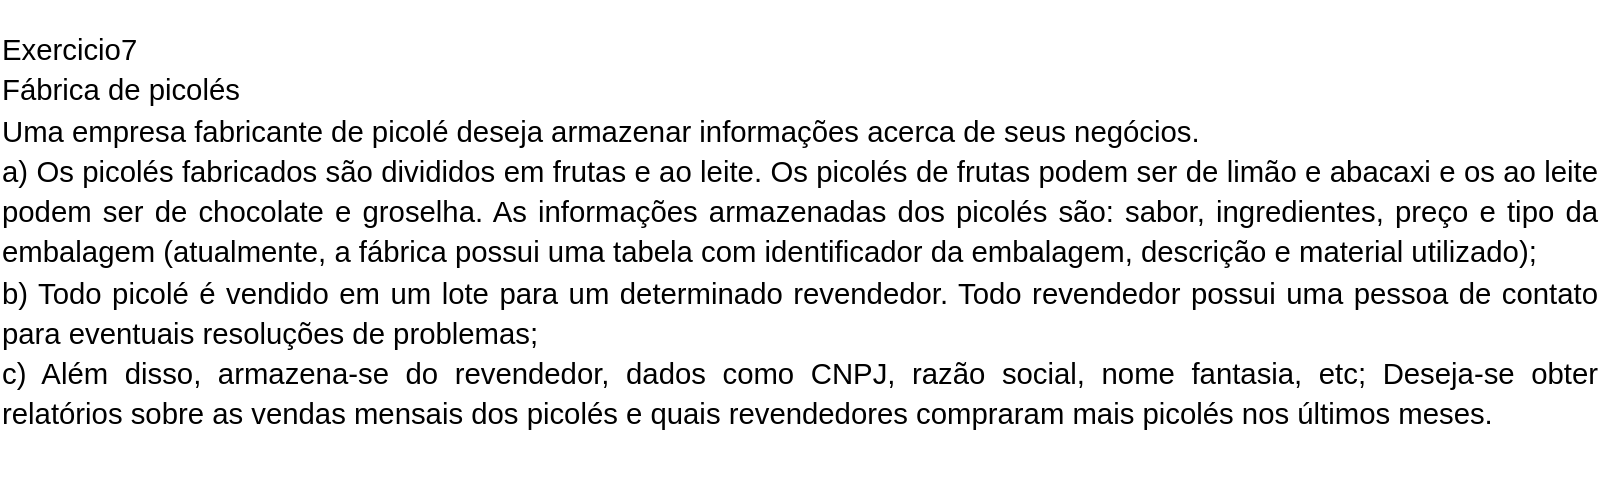 <mxfile version="21.0.6" type="github">
  <diagram id="R2lEEEUBdFMjLlhIrx00" name="Page-1">
    <mxGraphModel dx="880" dy="462" grid="1" gridSize="10" guides="1" tooltips="1" connect="1" arrows="1" fold="1" page="1" pageScale="1" pageWidth="850" pageHeight="1100" math="0" shadow="0" extFonts="Permanent Marker^https://fonts.googleapis.com/css?family=Permanent+Marker">
      <root>
        <mxCell id="0" />
        <mxCell id="1" parent="0" />
        <mxCell id="9bzSU8Zst5YfqvvCrQOC-1" value="&#xa;&lt;p id=&quot;docs-internal-guid-038b0e7e-7fff-ca7f-955d-5184aa653a19&quot; style=&quot;line-height:1.38;text-align: justify;margin-top:0pt;margin-bottom:0pt;&quot; dir=&quot;ltr&quot;&gt;&lt;span style=&quot;font-size: 11pt; font-family: Arial; color: rgb(0, 0, 0); background-color: transparent; font-weight: 400; font-style: normal; font-variant: normal; text-decoration: none; vertical-align: baseline;&quot;&gt;Exercicio7&lt;/span&gt;&lt;/p&gt;&lt;p style=&quot;line-height:1.38;text-align: justify;margin-top:0pt;margin-bottom:0pt;&quot; dir=&quot;ltr&quot;&gt;&lt;span style=&quot;font-size: 11pt; font-family: Arial; color: rgb(0, 0, 0); background-color: transparent; font-weight: 400; font-style: normal; font-variant: normal; text-decoration: none; vertical-align: baseline;&quot;&gt;Fábrica de picolés&lt;/span&gt;&lt;/p&gt;&lt;p style=&quot;line-height:1.38;text-align: justify;margin-top:0pt;margin-bottom:0pt;&quot; dir=&quot;ltr&quot;&gt;&lt;span style=&quot;font-size: 11pt; font-family: Arial; color: rgb(0, 0, 0); background-color: transparent; font-weight: 400; font-style: normal; font-variant: normal; text-decoration: none; vertical-align: baseline;&quot;&gt;Uma empresa fabricante de picolé deseja armazenar informações acerca de seus negócios.&lt;/span&gt;&lt;/p&gt;&lt;p style=&quot;line-height:1.38;text-align: justify;margin-top:0pt;margin-bottom:0pt;&quot; dir=&quot;ltr&quot;&gt;&lt;span style=&quot;font-size: 11pt; font-family: Arial; color: rgb(0, 0, 0); background-color: transparent; font-weight: 400; font-style: normal; font-variant: normal; text-decoration: none; vertical-align: baseline;&quot;&gt;a) Os picolés fabricados são divididos em frutas e ao leite. Os picolés de frutas podem ser de limão e abacaxi e os ao leite podem ser de chocolate e groselha. As informações armazenadas dos picolés são: sabor, ingredientes, preço e tipo da embalagem (atualmente, a fábrica possui uma tabela com identificador da embalagem, descrição e material utilizado);&lt;/span&gt;&lt;/p&gt;&lt;p style=&quot;line-height:1.38;text-align: justify;margin-top:0pt;margin-bottom:0pt;&quot; dir=&quot;ltr&quot;&gt;&lt;span style=&quot;font-size: 11pt; font-family: Arial; color: rgb(0, 0, 0); background-color: transparent; font-weight: 400; font-style: normal; font-variant: normal; text-decoration: none; vertical-align: baseline;&quot;&gt;b) Todo picolé é vendido em um lote para um determinado revendedor. Todo revendedor possui uma pessoa de contato para eventuais resoluções de problemas;&lt;/span&gt;&lt;/p&gt;&lt;p style=&quot;line-height:1.38;text-align: justify;margin-top:0pt;margin-bottom:0pt;&quot; dir=&quot;ltr&quot;&gt;&lt;span style=&quot;font-size: 11pt; font-family: Arial; color: rgb(0, 0, 0); background-color: transparent; font-weight: 400; font-style: normal; font-variant: normal; text-decoration: none; vertical-align: baseline;&quot;&gt;c) Além disso, armazena-se do revendedor, dados como CNPJ, razão social, nome fantasia, etc; Deseja-se obter relatórios sobre as vendas mensais dos picolés e quais revendedores compraram mais picolés nos últimos meses.&lt;/span&gt;&lt;/p&gt;&#xa;&#xa;" style="text;html=1;strokeColor=none;fillColor=none;align=center;verticalAlign=middle;whiteSpace=wrap;rounded=0;" vertex="1" parent="1">
          <mxGeometry x="20" y="110" width="800" height="30" as="geometry" />
        </mxCell>
      </root>
    </mxGraphModel>
  </diagram>
</mxfile>
